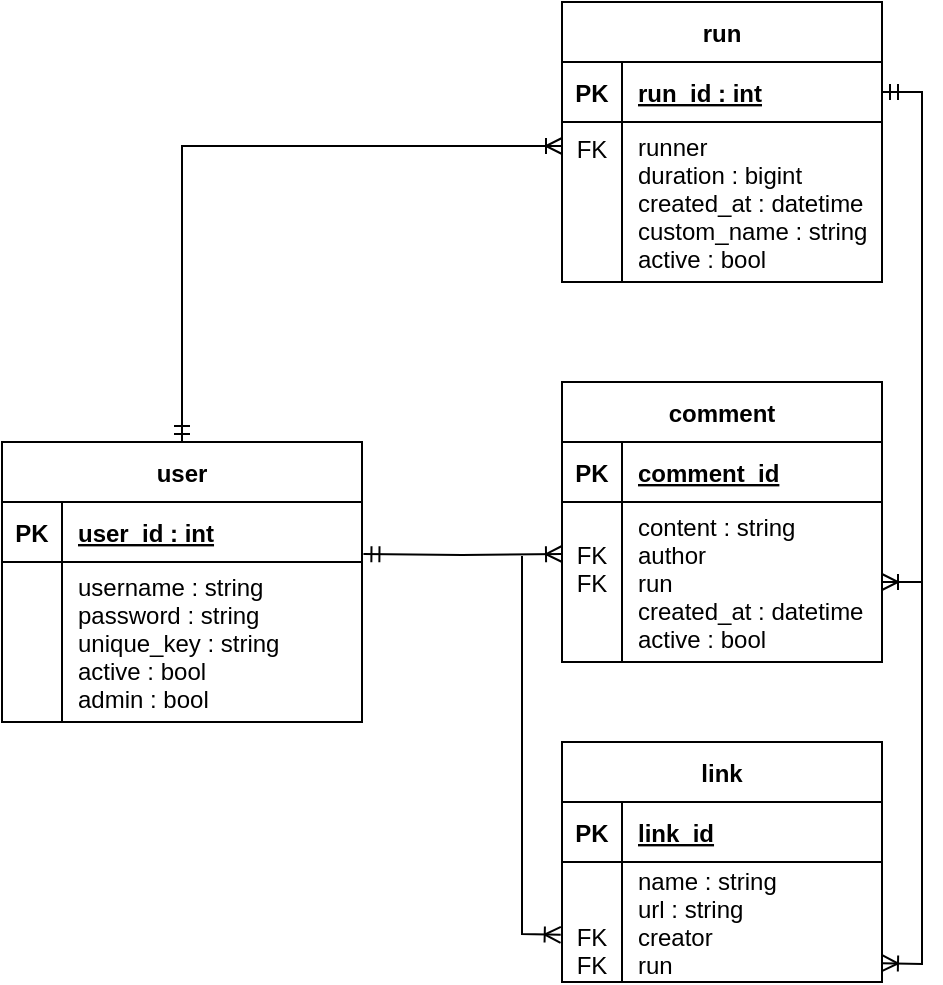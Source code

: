 <mxfile version="14.7.5" type="device"><diagram id="R2lEEEUBdFMjLlhIrx00" name="Page-1"><mxGraphModel dx="1673" dy="896" grid="1" gridSize="10" guides="1" tooltips="1" connect="1" arrows="1" fold="1" page="1" pageScale="1" pageWidth="850" pageHeight="1100" math="0" shadow="0" extFonts="Permanent Marker^https://fonts.googleapis.com/css?family=Permanent+Marker"><root><mxCell id="0"/><mxCell id="1" parent="0"/><mxCell id="C-vyLk0tnHw3VtMMgP7b-2" value="user" style="shape=table;startSize=30;container=1;collapsible=1;childLayout=tableLayout;fixedRows=1;rowLines=0;fontStyle=1;align=center;resizeLast=1;" parent="1" vertex="1"><mxGeometry x="390" y="310" width="180" height="140" as="geometry"/></mxCell><mxCell id="C-vyLk0tnHw3VtMMgP7b-3" value="" style="shape=partialRectangle;collapsible=0;dropTarget=0;pointerEvents=0;fillColor=none;points=[[0,0.5],[1,0.5]];portConstraint=eastwest;top=0;left=0;right=0;bottom=1;" parent="C-vyLk0tnHw3VtMMgP7b-2" vertex="1"><mxGeometry y="30" width="180" height="30" as="geometry"/></mxCell><mxCell id="C-vyLk0tnHw3VtMMgP7b-4" value="PK" style="shape=partialRectangle;overflow=hidden;connectable=0;fillColor=none;top=0;left=0;bottom=0;right=0;fontStyle=1;" parent="C-vyLk0tnHw3VtMMgP7b-3" vertex="1"><mxGeometry width="30" height="30" as="geometry"/></mxCell><mxCell id="C-vyLk0tnHw3VtMMgP7b-5" value="user_id : int" style="shape=partialRectangle;overflow=hidden;connectable=0;fillColor=none;top=0;left=0;bottom=0;right=0;align=left;spacingLeft=6;fontStyle=5;" parent="C-vyLk0tnHw3VtMMgP7b-3" vertex="1"><mxGeometry x="30" width="150" height="30" as="geometry"/></mxCell><mxCell id="C-vyLk0tnHw3VtMMgP7b-6" value="" style="shape=partialRectangle;collapsible=0;dropTarget=0;pointerEvents=0;fillColor=none;points=[[0,0.5],[1,0.5]];portConstraint=eastwest;top=0;left=0;right=0;bottom=0;" parent="C-vyLk0tnHw3VtMMgP7b-2" vertex="1"><mxGeometry y="60" width="180" height="80" as="geometry"/></mxCell><mxCell id="C-vyLk0tnHw3VtMMgP7b-7" value="&#10;&#10;&#10;&#10;" style="shape=partialRectangle;overflow=hidden;connectable=0;fillColor=none;top=0;left=0;bottom=0;right=0;" parent="C-vyLk0tnHw3VtMMgP7b-6" vertex="1"><mxGeometry width="30" height="80" as="geometry"/></mxCell><mxCell id="C-vyLk0tnHw3VtMMgP7b-8" value="username : string&#10;password : string&#10;unique_key : string&#10;active : bool&#10;admin : bool" style="shape=partialRectangle;overflow=hidden;connectable=0;fillColor=none;top=0;left=0;bottom=0;right=0;align=left;spacingLeft=6;" parent="C-vyLk0tnHw3VtMMgP7b-6" vertex="1"><mxGeometry x="30" width="150" height="80" as="geometry"/></mxCell><mxCell id="C-vyLk0tnHw3VtMMgP7b-13" value="run" style="shape=table;startSize=30;container=1;collapsible=1;childLayout=tableLayout;fixedRows=1;rowLines=0;fontStyle=1;align=center;resizeLast=1;" parent="1" vertex="1"><mxGeometry x="670" y="90" width="160" height="140" as="geometry"/></mxCell><mxCell id="C-vyLk0tnHw3VtMMgP7b-14" value="" style="shape=partialRectangle;collapsible=0;dropTarget=0;pointerEvents=0;fillColor=none;points=[[0,0.5],[1,0.5]];portConstraint=eastwest;top=0;left=0;right=0;bottom=1;" parent="C-vyLk0tnHw3VtMMgP7b-13" vertex="1"><mxGeometry y="30" width="160" height="30" as="geometry"/></mxCell><mxCell id="C-vyLk0tnHw3VtMMgP7b-15" value="PK" style="shape=partialRectangle;overflow=hidden;connectable=0;fillColor=none;top=0;left=0;bottom=0;right=0;fontStyle=1;" parent="C-vyLk0tnHw3VtMMgP7b-14" vertex="1"><mxGeometry width="30" height="30" as="geometry"/></mxCell><mxCell id="C-vyLk0tnHw3VtMMgP7b-16" value="run_id : int" style="shape=partialRectangle;overflow=hidden;connectable=0;fillColor=none;top=0;left=0;bottom=0;right=0;align=left;spacingLeft=6;fontStyle=5;" parent="C-vyLk0tnHw3VtMMgP7b-14" vertex="1"><mxGeometry x="30" width="130" height="30" as="geometry"/></mxCell><mxCell id="C-vyLk0tnHw3VtMMgP7b-17" value="" style="shape=partialRectangle;collapsible=0;dropTarget=0;pointerEvents=0;fillColor=none;points=[[0,0.5],[1,0.5]];portConstraint=eastwest;top=0;left=0;right=0;bottom=0;" parent="C-vyLk0tnHw3VtMMgP7b-13" vertex="1"><mxGeometry y="60" width="160" height="80" as="geometry"/></mxCell><mxCell id="C-vyLk0tnHw3VtMMgP7b-18" value="FK" style="shape=partialRectangle;overflow=hidden;connectable=0;fillColor=none;top=0;left=0;bottom=0;right=0;verticalAlign=top;" parent="C-vyLk0tnHw3VtMMgP7b-17" vertex="1"><mxGeometry width="30" height="80" as="geometry"/></mxCell><mxCell id="C-vyLk0tnHw3VtMMgP7b-19" value="runner&#10;duration : bigint&#10;created_at : datetime&#10;custom_name : string&#10;active : bool" style="shape=partialRectangle;overflow=hidden;connectable=0;fillColor=none;top=0;left=0;bottom=0;right=0;align=left;spacingLeft=6;" parent="C-vyLk0tnHw3VtMMgP7b-17" vertex="1"><mxGeometry x="30" width="130" height="80" as="geometry"/></mxCell><mxCell id="pbjzq2MW7JeNoaWXO3CV-17" value="comment" style="shape=table;startSize=30;container=1;collapsible=1;childLayout=tableLayout;fixedRows=1;rowLines=0;fontStyle=1;align=center;resizeLast=1;" parent="1" vertex="1"><mxGeometry x="670" y="280" width="160" height="140" as="geometry"/></mxCell><mxCell id="pbjzq2MW7JeNoaWXO3CV-18" value="" style="shape=partialRectangle;collapsible=0;dropTarget=0;pointerEvents=0;fillColor=none;points=[[0,0.5],[1,0.5]];portConstraint=eastwest;top=0;left=0;right=0;bottom=1;" parent="pbjzq2MW7JeNoaWXO3CV-17" vertex="1"><mxGeometry y="30" width="160" height="30" as="geometry"/></mxCell><mxCell id="pbjzq2MW7JeNoaWXO3CV-19" value="PK" style="shape=partialRectangle;overflow=hidden;connectable=0;fillColor=none;top=0;left=0;bottom=0;right=0;fontStyle=1;" parent="pbjzq2MW7JeNoaWXO3CV-18" vertex="1"><mxGeometry width="30" height="30" as="geometry"/></mxCell><mxCell id="pbjzq2MW7JeNoaWXO3CV-20" value="comment_id" style="shape=partialRectangle;overflow=hidden;connectable=0;fillColor=none;top=0;left=0;bottom=0;right=0;align=left;spacingLeft=6;fontStyle=5;" parent="pbjzq2MW7JeNoaWXO3CV-18" vertex="1"><mxGeometry x="30" width="130" height="30" as="geometry"/></mxCell><mxCell id="pbjzq2MW7JeNoaWXO3CV-21" value="" style="shape=partialRectangle;collapsible=0;dropTarget=0;pointerEvents=0;fillColor=none;points=[[0,0.5],[1,0.5]];portConstraint=eastwest;top=0;left=0;right=0;bottom=0;" parent="pbjzq2MW7JeNoaWXO3CV-17" vertex="1"><mxGeometry y="60" width="160" height="80" as="geometry"/></mxCell><mxCell id="pbjzq2MW7JeNoaWXO3CV-22" value="FK&#10;FK&#10;" style="shape=partialRectangle;overflow=hidden;connectable=0;fillColor=none;top=0;left=0;bottom=0;right=0;" parent="pbjzq2MW7JeNoaWXO3CV-21" vertex="1"><mxGeometry width="30" height="80" as="geometry"/></mxCell><mxCell id="pbjzq2MW7JeNoaWXO3CV-23" value="content : string&#10;author&#10;run&#10;created_at : datetime&#10;active : bool" style="shape=partialRectangle;overflow=hidden;connectable=0;fillColor=none;top=0;left=0;bottom=0;right=0;align=left;spacingLeft=6;" parent="pbjzq2MW7JeNoaWXO3CV-21" vertex="1"><mxGeometry x="30" width="130" height="80" as="geometry"/></mxCell><mxCell id="pbjzq2MW7JeNoaWXO3CV-32" style="edgeStyle=orthogonalEdgeStyle;rounded=0;orthogonalLoop=1;jettySize=auto;html=1;startArrow=ERmandOne;startFill=0;endArrow=ERoneToMany;endFill=0;exitX=0.5;exitY=0;exitDx=0;exitDy=0;" parent="1" source="C-vyLk0tnHw3VtMMgP7b-2" edge="1"><mxGeometry relative="1" as="geometry"><Array as="points"><mxPoint x="480" y="162"/></Array><mxPoint x="480" y="300" as="sourcePoint"/><mxPoint x="670" y="162" as="targetPoint"/></mxGeometry></mxCell><mxCell id="pbjzq2MW7JeNoaWXO3CV-33" style="edgeStyle=orthogonalEdgeStyle;rounded=0;orthogonalLoop=1;jettySize=auto;html=1;startArrow=ERmandOne;startFill=0;endArrow=ERoneToMany;endFill=0;targetPerimeterSpacing=0;entryX=1;entryY=0.5;entryDx=0;entryDy=0;" parent="1" source="C-vyLk0tnHw3VtMMgP7b-14" target="pbjzq2MW7JeNoaWXO3CV-21" edge="1"><mxGeometry relative="1" as="geometry"><Array as="points"><mxPoint x="850" y="135"/><mxPoint x="850" y="380"/></Array><mxPoint x="830" y="376" as="targetPoint"/></mxGeometry></mxCell><mxCell id="pbjzq2MW7JeNoaWXO3CV-34" style="edgeStyle=orthogonalEdgeStyle;rounded=0;orthogonalLoop=1;jettySize=auto;html=1;startArrow=ERoneToMany;startFill=0;endArrow=ERmandOne;endFill=0;entryX=1.004;entryY=0.868;entryDx=0;entryDy=0;entryPerimeter=0;" parent="1" target="C-vyLk0tnHw3VtMMgP7b-3" edge="1"><mxGeometry relative="1" as="geometry"><Array as="points"/><mxPoint x="670" y="366" as="sourcePoint"/><mxPoint x="570" y="365" as="targetPoint"/></mxGeometry></mxCell><mxCell id="u43RWkZ2ApqOo4wqlypQ-1" value="link" style="shape=table;startSize=30;container=1;collapsible=1;childLayout=tableLayout;fixedRows=1;rowLines=0;fontStyle=1;align=center;resizeLast=1;" parent="1" vertex="1"><mxGeometry x="670" y="460" width="160" height="120" as="geometry"/></mxCell><mxCell id="u43RWkZ2ApqOo4wqlypQ-2" value="" style="shape=partialRectangle;collapsible=0;dropTarget=0;pointerEvents=0;fillColor=none;points=[[0,0.5],[1,0.5]];portConstraint=eastwest;top=0;left=0;right=0;bottom=1;" parent="u43RWkZ2ApqOo4wqlypQ-1" vertex="1"><mxGeometry y="30" width="160" height="30" as="geometry"/></mxCell><mxCell id="u43RWkZ2ApqOo4wqlypQ-3" value="PK" style="shape=partialRectangle;overflow=hidden;connectable=0;fillColor=none;top=0;left=0;bottom=0;right=0;fontStyle=1;" parent="u43RWkZ2ApqOo4wqlypQ-2" vertex="1"><mxGeometry width="30" height="30" as="geometry"/></mxCell><mxCell id="u43RWkZ2ApqOo4wqlypQ-4" value="link_id" style="shape=partialRectangle;overflow=hidden;connectable=0;fillColor=none;top=0;left=0;bottom=0;right=0;align=left;spacingLeft=6;fontStyle=5;" parent="u43RWkZ2ApqOo4wqlypQ-2" vertex="1"><mxGeometry x="30" width="130" height="30" as="geometry"/></mxCell><mxCell id="u43RWkZ2ApqOo4wqlypQ-5" value="" style="shape=partialRectangle;collapsible=0;dropTarget=0;pointerEvents=0;fillColor=none;points=[[0,0.5],[1,0.5]];portConstraint=eastwest;top=0;left=0;right=0;bottom=0;" parent="u43RWkZ2ApqOo4wqlypQ-1" vertex="1"><mxGeometry y="60" width="160" height="60" as="geometry"/></mxCell><mxCell id="u43RWkZ2ApqOo4wqlypQ-6" value="&#10;&#10;FK&#10;FK" style="shape=partialRectangle;overflow=hidden;connectable=0;fillColor=none;top=0;left=0;bottom=0;right=0;" parent="u43RWkZ2ApqOo4wqlypQ-5" vertex="1"><mxGeometry width="30" height="60" as="geometry"/></mxCell><mxCell id="u43RWkZ2ApqOo4wqlypQ-7" value="name : string&#10;url : string&#10;creator&#10;run" style="shape=partialRectangle;overflow=hidden;connectable=0;fillColor=none;top=0;left=0;bottom=0;right=0;align=left;spacingLeft=6;" parent="u43RWkZ2ApqOo4wqlypQ-5" vertex="1"><mxGeometry x="30" width="130" height="60" as="geometry"/></mxCell><mxCell id="u43RWkZ2ApqOo4wqlypQ-8" value="" style="endArrow=none;html=1;exitX=1;exitY=0.843;exitDx=0;exitDy=0;exitPerimeter=0;rounded=0;startArrow=ERoneToMany;startFill=0;" parent="1" source="u43RWkZ2ApqOo4wqlypQ-5" edge="1"><mxGeometry width="50" height="50" relative="1" as="geometry"><mxPoint x="850" y="560" as="sourcePoint"/><mxPoint x="850" y="380" as="targetPoint"/><Array as="points"><mxPoint x="850" y="571"/></Array></mxGeometry></mxCell><mxCell id="u43RWkZ2ApqOo4wqlypQ-9" value="" style="endArrow=none;html=1;exitX=-0.004;exitY=0.607;exitDx=0;exitDy=0;rounded=0;startArrow=ERoneToMany;startFill=0;exitPerimeter=0;" parent="1" source="u43RWkZ2ApqOo4wqlypQ-5" edge="1"><mxGeometry width="50" height="50" relative="1" as="geometry"><mxPoint x="610" y="500" as="sourcePoint"/><mxPoint x="650" y="367" as="targetPoint"/><Array as="points"><mxPoint x="650" y="556"/></Array></mxGeometry></mxCell></root></mxGraphModel></diagram></mxfile>